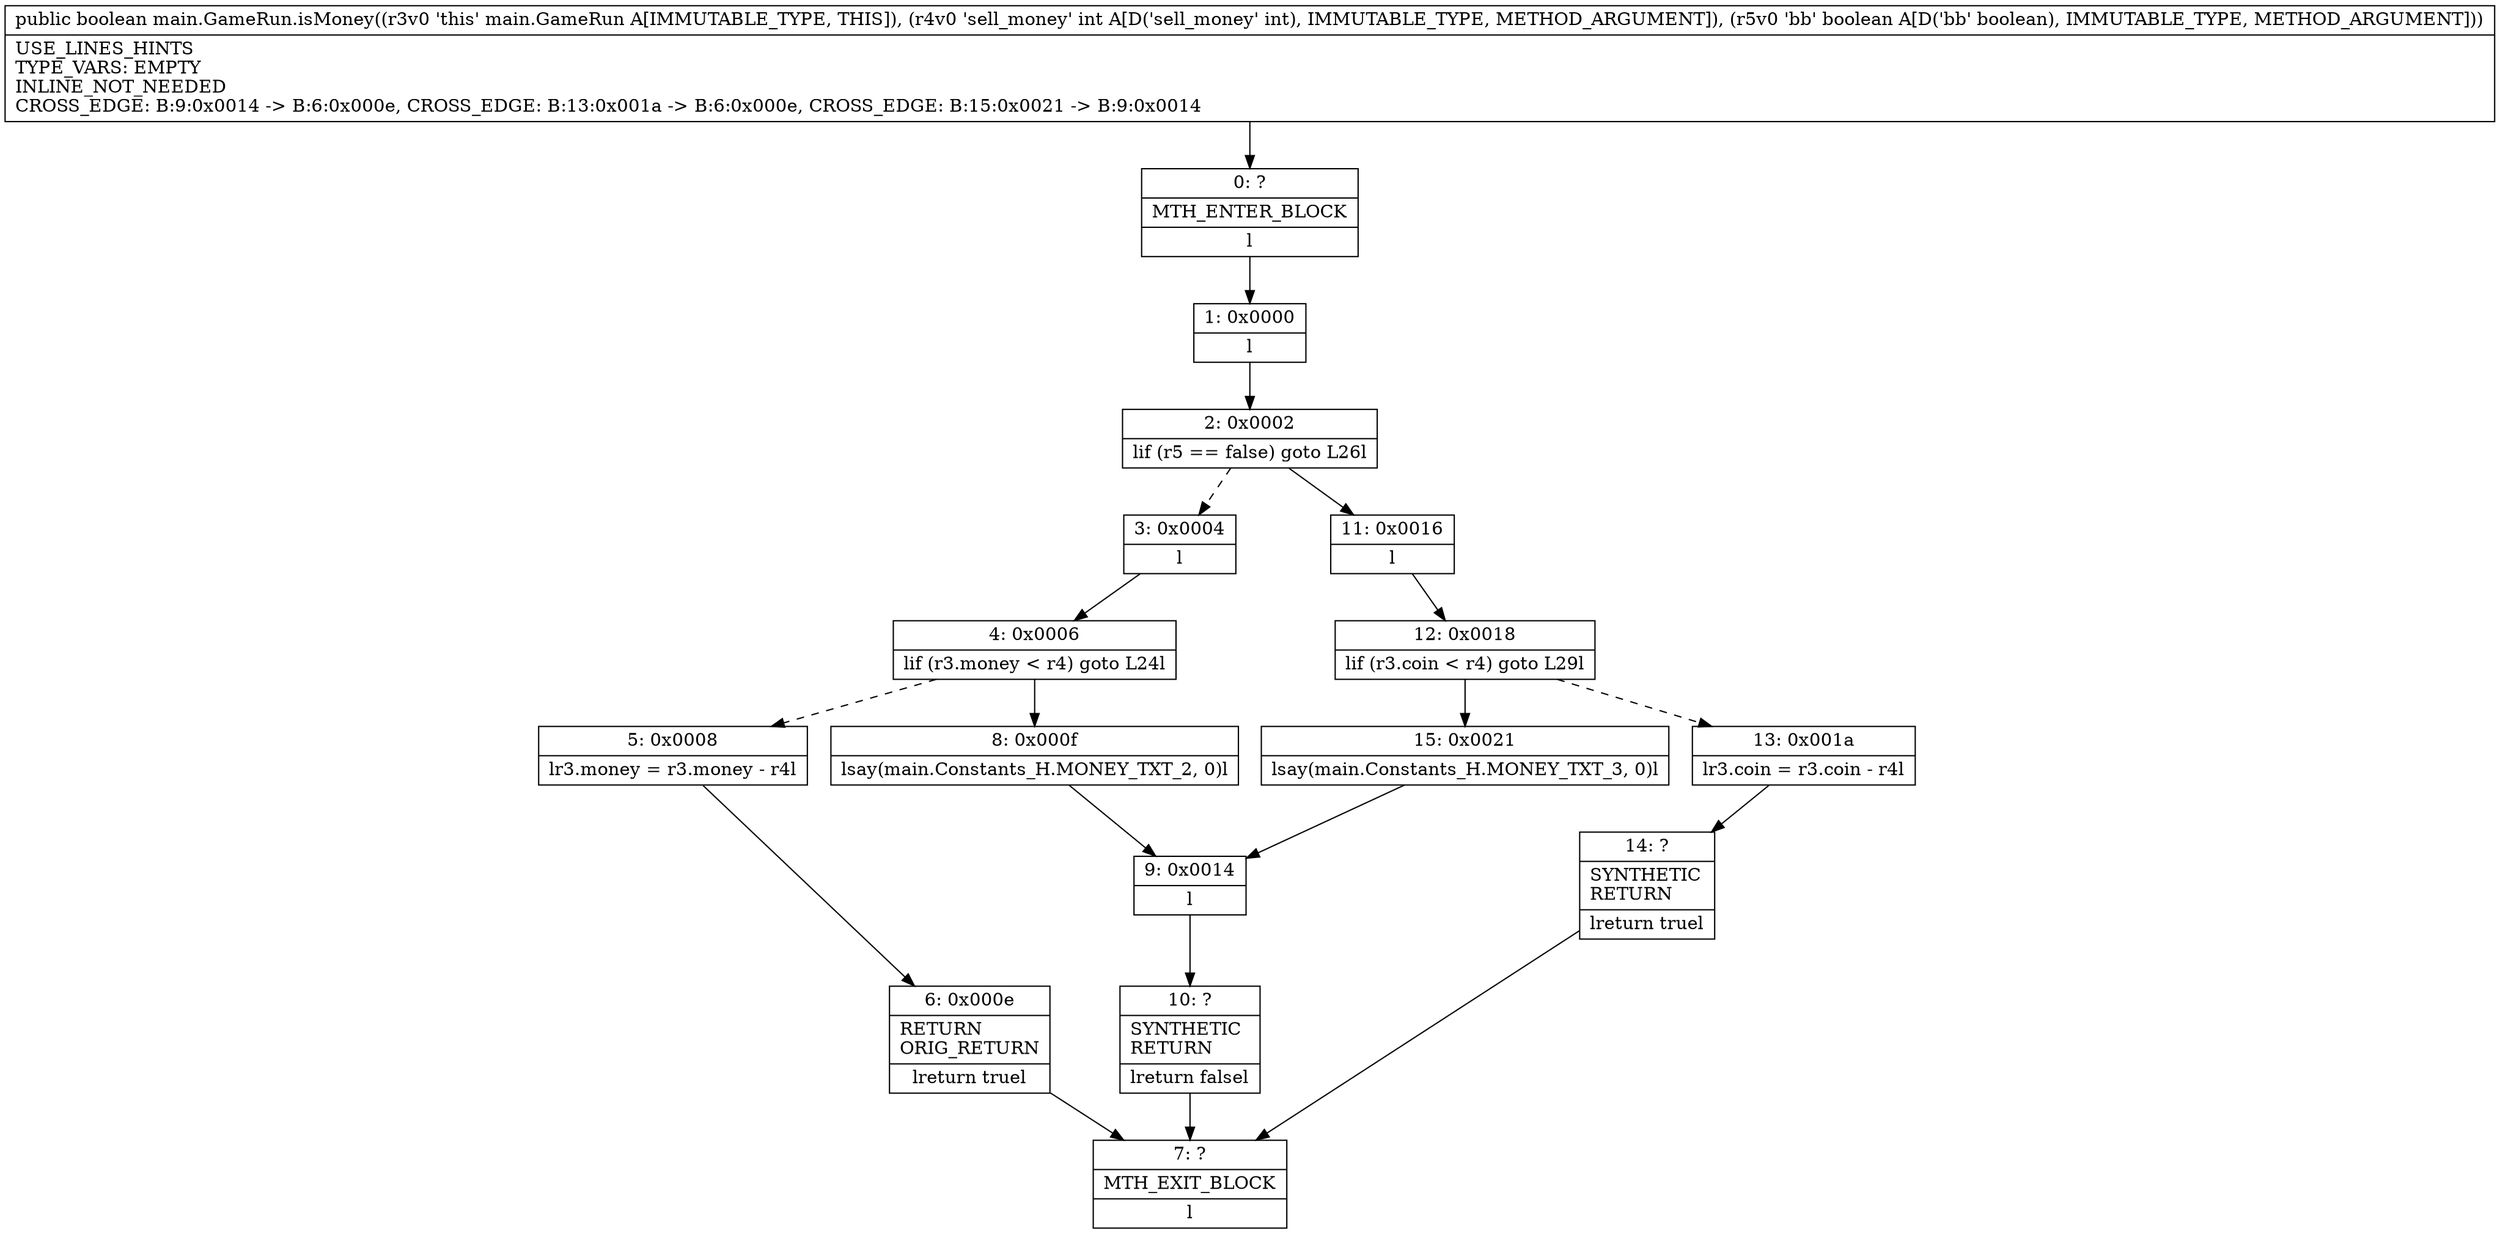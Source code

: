 digraph "CFG formain.GameRun.isMoney(IZ)Z" {
Node_0 [shape=record,label="{0\:\ ?|MTH_ENTER_BLOCK\l|l}"];
Node_1 [shape=record,label="{1\:\ 0x0000|l}"];
Node_2 [shape=record,label="{2\:\ 0x0002|lif (r5 == false) goto L26l}"];
Node_3 [shape=record,label="{3\:\ 0x0004|l}"];
Node_4 [shape=record,label="{4\:\ 0x0006|lif (r3.money \< r4) goto L24l}"];
Node_5 [shape=record,label="{5\:\ 0x0008|lr3.money = r3.money \- r4l}"];
Node_6 [shape=record,label="{6\:\ 0x000e|RETURN\lORIG_RETURN\l|lreturn truel}"];
Node_7 [shape=record,label="{7\:\ ?|MTH_EXIT_BLOCK\l|l}"];
Node_8 [shape=record,label="{8\:\ 0x000f|lsay(main.Constants_H.MONEY_TXT_2, 0)l}"];
Node_9 [shape=record,label="{9\:\ 0x0014|l}"];
Node_10 [shape=record,label="{10\:\ ?|SYNTHETIC\lRETURN\l|lreturn falsel}"];
Node_11 [shape=record,label="{11\:\ 0x0016|l}"];
Node_12 [shape=record,label="{12\:\ 0x0018|lif (r3.coin \< r4) goto L29l}"];
Node_13 [shape=record,label="{13\:\ 0x001a|lr3.coin = r3.coin \- r4l}"];
Node_14 [shape=record,label="{14\:\ ?|SYNTHETIC\lRETURN\l|lreturn truel}"];
Node_15 [shape=record,label="{15\:\ 0x0021|lsay(main.Constants_H.MONEY_TXT_3, 0)l}"];
MethodNode[shape=record,label="{public boolean main.GameRun.isMoney((r3v0 'this' main.GameRun A[IMMUTABLE_TYPE, THIS]), (r4v0 'sell_money' int A[D('sell_money' int), IMMUTABLE_TYPE, METHOD_ARGUMENT]), (r5v0 'bb' boolean A[D('bb' boolean), IMMUTABLE_TYPE, METHOD_ARGUMENT]))  | USE_LINES_HINTS\lTYPE_VARS: EMPTY\lINLINE_NOT_NEEDED\lCROSS_EDGE: B:9:0x0014 \-\> B:6:0x000e, CROSS_EDGE: B:13:0x001a \-\> B:6:0x000e, CROSS_EDGE: B:15:0x0021 \-\> B:9:0x0014\l}"];
MethodNode -> Node_0;
Node_0 -> Node_1;
Node_1 -> Node_2;
Node_2 -> Node_3[style=dashed];
Node_2 -> Node_11;
Node_3 -> Node_4;
Node_4 -> Node_5[style=dashed];
Node_4 -> Node_8;
Node_5 -> Node_6;
Node_6 -> Node_7;
Node_8 -> Node_9;
Node_9 -> Node_10;
Node_10 -> Node_7;
Node_11 -> Node_12;
Node_12 -> Node_13[style=dashed];
Node_12 -> Node_15;
Node_13 -> Node_14;
Node_14 -> Node_7;
Node_15 -> Node_9;
}

